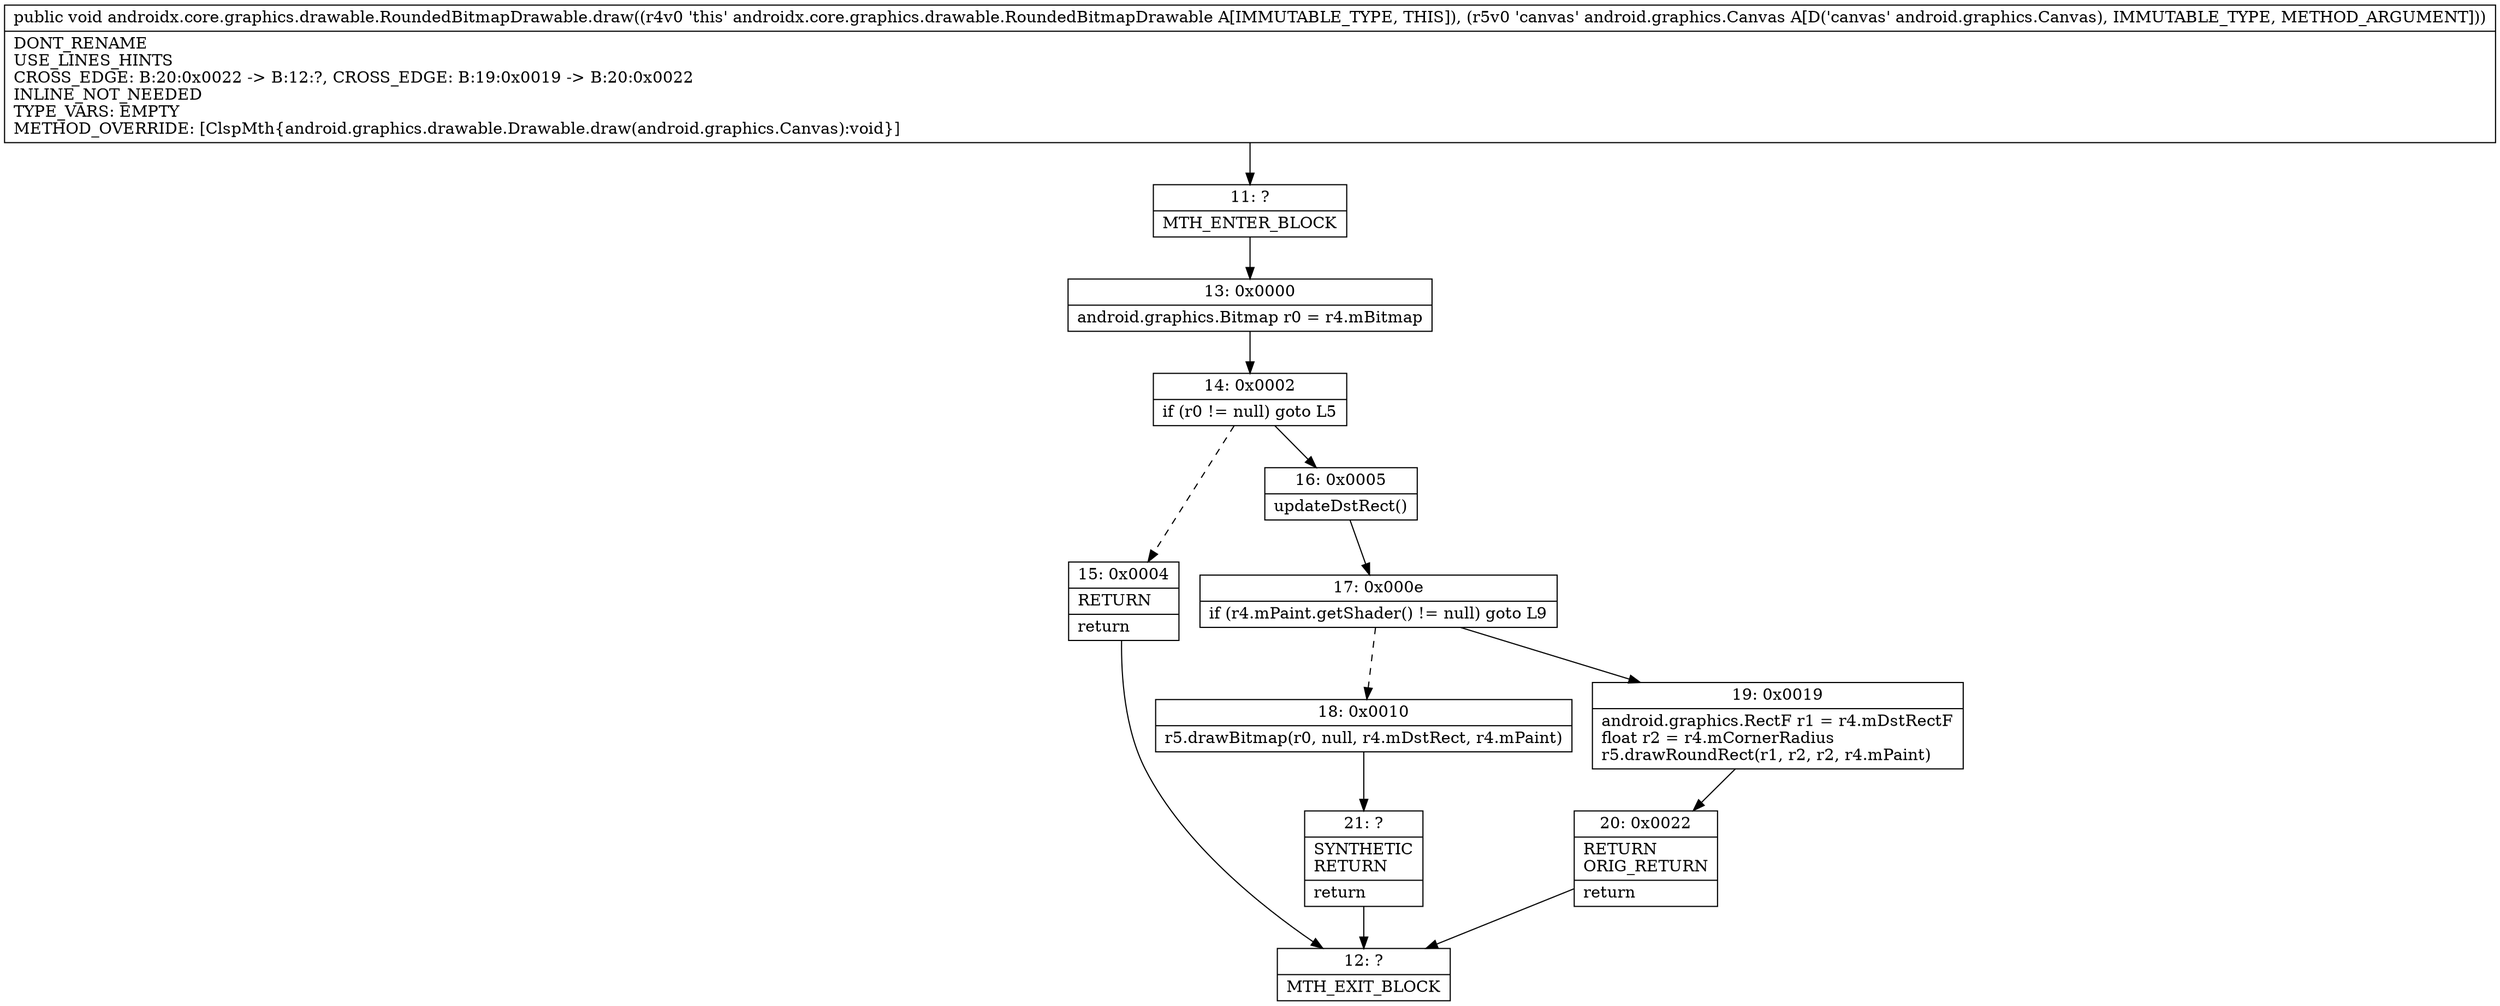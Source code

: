 digraph "CFG forandroidx.core.graphics.drawable.RoundedBitmapDrawable.draw(Landroid\/graphics\/Canvas;)V" {
Node_11 [shape=record,label="{11\:\ ?|MTH_ENTER_BLOCK\l}"];
Node_13 [shape=record,label="{13\:\ 0x0000|android.graphics.Bitmap r0 = r4.mBitmap\l}"];
Node_14 [shape=record,label="{14\:\ 0x0002|if (r0 != null) goto L5\l}"];
Node_15 [shape=record,label="{15\:\ 0x0004|RETURN\l|return\l}"];
Node_12 [shape=record,label="{12\:\ ?|MTH_EXIT_BLOCK\l}"];
Node_16 [shape=record,label="{16\:\ 0x0005|updateDstRect()\l}"];
Node_17 [shape=record,label="{17\:\ 0x000e|if (r4.mPaint.getShader() != null) goto L9\l}"];
Node_18 [shape=record,label="{18\:\ 0x0010|r5.drawBitmap(r0, null, r4.mDstRect, r4.mPaint)\l}"];
Node_21 [shape=record,label="{21\:\ ?|SYNTHETIC\lRETURN\l|return\l}"];
Node_19 [shape=record,label="{19\:\ 0x0019|android.graphics.RectF r1 = r4.mDstRectF\lfloat r2 = r4.mCornerRadius\lr5.drawRoundRect(r1, r2, r2, r4.mPaint)\l}"];
Node_20 [shape=record,label="{20\:\ 0x0022|RETURN\lORIG_RETURN\l|return\l}"];
MethodNode[shape=record,label="{public void androidx.core.graphics.drawable.RoundedBitmapDrawable.draw((r4v0 'this' androidx.core.graphics.drawable.RoundedBitmapDrawable A[IMMUTABLE_TYPE, THIS]), (r5v0 'canvas' android.graphics.Canvas A[D('canvas' android.graphics.Canvas), IMMUTABLE_TYPE, METHOD_ARGUMENT]))  | DONT_RENAME\lUSE_LINES_HINTS\lCROSS_EDGE: B:20:0x0022 \-\> B:12:?, CROSS_EDGE: B:19:0x0019 \-\> B:20:0x0022\lINLINE_NOT_NEEDED\lTYPE_VARS: EMPTY\lMETHOD_OVERRIDE: [ClspMth\{android.graphics.drawable.Drawable.draw(android.graphics.Canvas):void\}]\l}"];
MethodNode -> Node_11;Node_11 -> Node_13;
Node_13 -> Node_14;
Node_14 -> Node_15[style=dashed];
Node_14 -> Node_16;
Node_15 -> Node_12;
Node_16 -> Node_17;
Node_17 -> Node_18[style=dashed];
Node_17 -> Node_19;
Node_18 -> Node_21;
Node_21 -> Node_12;
Node_19 -> Node_20;
Node_20 -> Node_12;
}

